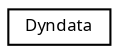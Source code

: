 digraph "Graphical Class Hierarchy"
{
  edge [fontname="Sans",fontsize="8",labelfontname="Sans",labelfontsize="8"];
  node [fontname="Sans",fontsize="8",shape=record];
  rankdir="LR";
  Node1 [label="Dyndata",height=0.2,width=0.4,color="black", fillcolor="white", style="filled",URL="$struct_dyndata.html"];
}
